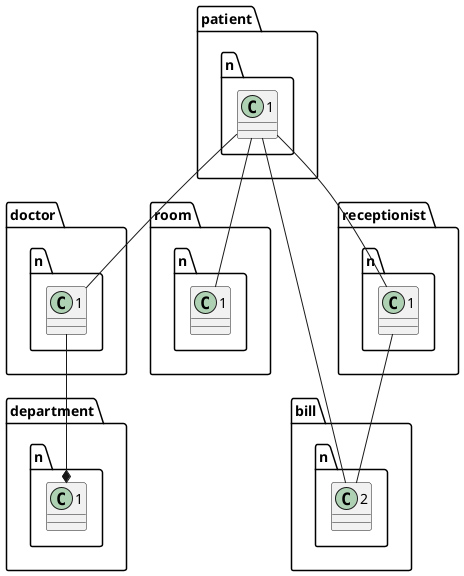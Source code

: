@startuml
class doctor.n.1{
}
class department.n.1{
}
class patient.n.1{
}
class room.n.1{
}
class bill.n.2{
}
class receptionist.n.1{
}

doctor.n.1 --* department.n.1
patient.n.1 -- doctor.n.1
patient.n.1 -- room.n.1
patient.n.1 -- receptionist.n.1
patient.n.1 -- bill.n.2
receptionist.n.1 -- bill.n.2

@enduml
